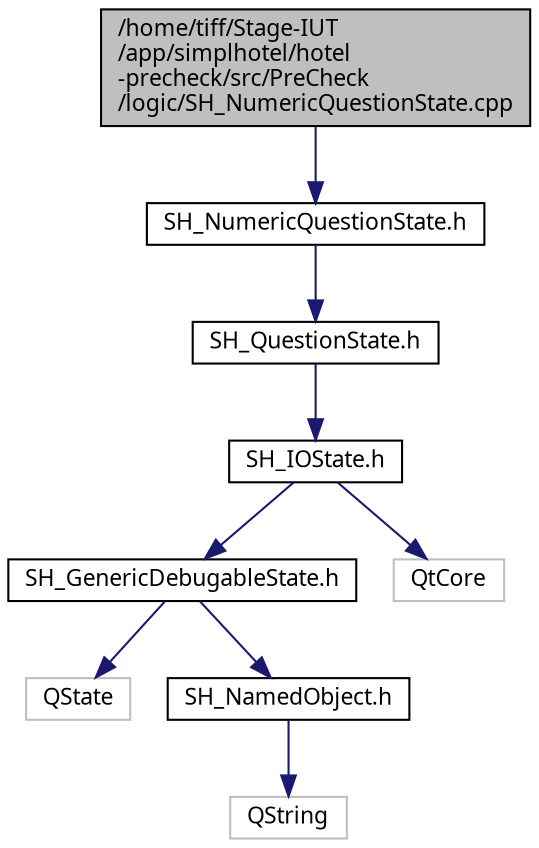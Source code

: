 digraph "/home/tiff/Stage-IUT/app/simplhotel/hotel-precheck/src/PreCheck/logic/SH_NumericQuestionState.cpp"
{
 // INTERACTIVE_SVG=YES
  bgcolor="transparent";
  edge [fontname="Verdana",fontsize="11",labelfontname="Verdana",labelfontsize="11"];
  node [fontname="Verdana",fontsize="11",shape=record];
  Node1 [label="/home/tiff/Stage-IUT\l/app/simplhotel/hotel\l-precheck/src/PreCheck\l/logic/SH_NumericQuestionState.cpp",height=0.2,width=0.4,color="black", fillcolor="grey75", style="filled" fontcolor="black"];
  Node1 -> Node2 [color="midnightblue",fontsize="11",style="solid"];
  Node2 [label="SH_NumericQuestionState.h",height=0.2,width=0.4,color="black",URL="$SH__NumericQuestionState_8h.html"];
  Node2 -> Node3 [color="midnightblue",fontsize="11",style="solid"];
  Node3 [label="SH_QuestionState.h",height=0.2,width=0.4,color="black",URL="$SH__QuestionState_8h.html"];
  Node3 -> Node4 [color="midnightblue",fontsize="11",style="solid"];
  Node4 [label="SH_IOState.h",height=0.2,width=0.4,color="black",URL="$SH__IOState_8h.html"];
  Node4 -> Node5 [color="midnightblue",fontsize="11",style="solid"];
  Node5 [label="SH_GenericDebugableState.h",height=0.2,width=0.4,color="black",URL="$SH__GenericDebugableState_8h.html"];
  Node5 -> Node6 [color="midnightblue",fontsize="11",style="solid"];
  Node6 [label="QState",height=0.2,width=0.4,color="grey75"];
  Node5 -> Node7 [color="midnightblue",fontsize="11",style="solid"];
  Node7 [label="SH_NamedObject.h",height=0.2,width=0.4,color="black",URL="$SH__NamedObject_8h.html"];
  Node7 -> Node8 [color="midnightblue",fontsize="11",style="solid"];
  Node8 [label="QString",height=0.2,width=0.4,color="grey75"];
  Node4 -> Node9 [color="midnightblue",fontsize="11",style="solid"];
  Node9 [label="QtCore",height=0.2,width=0.4,color="grey75"];
}
